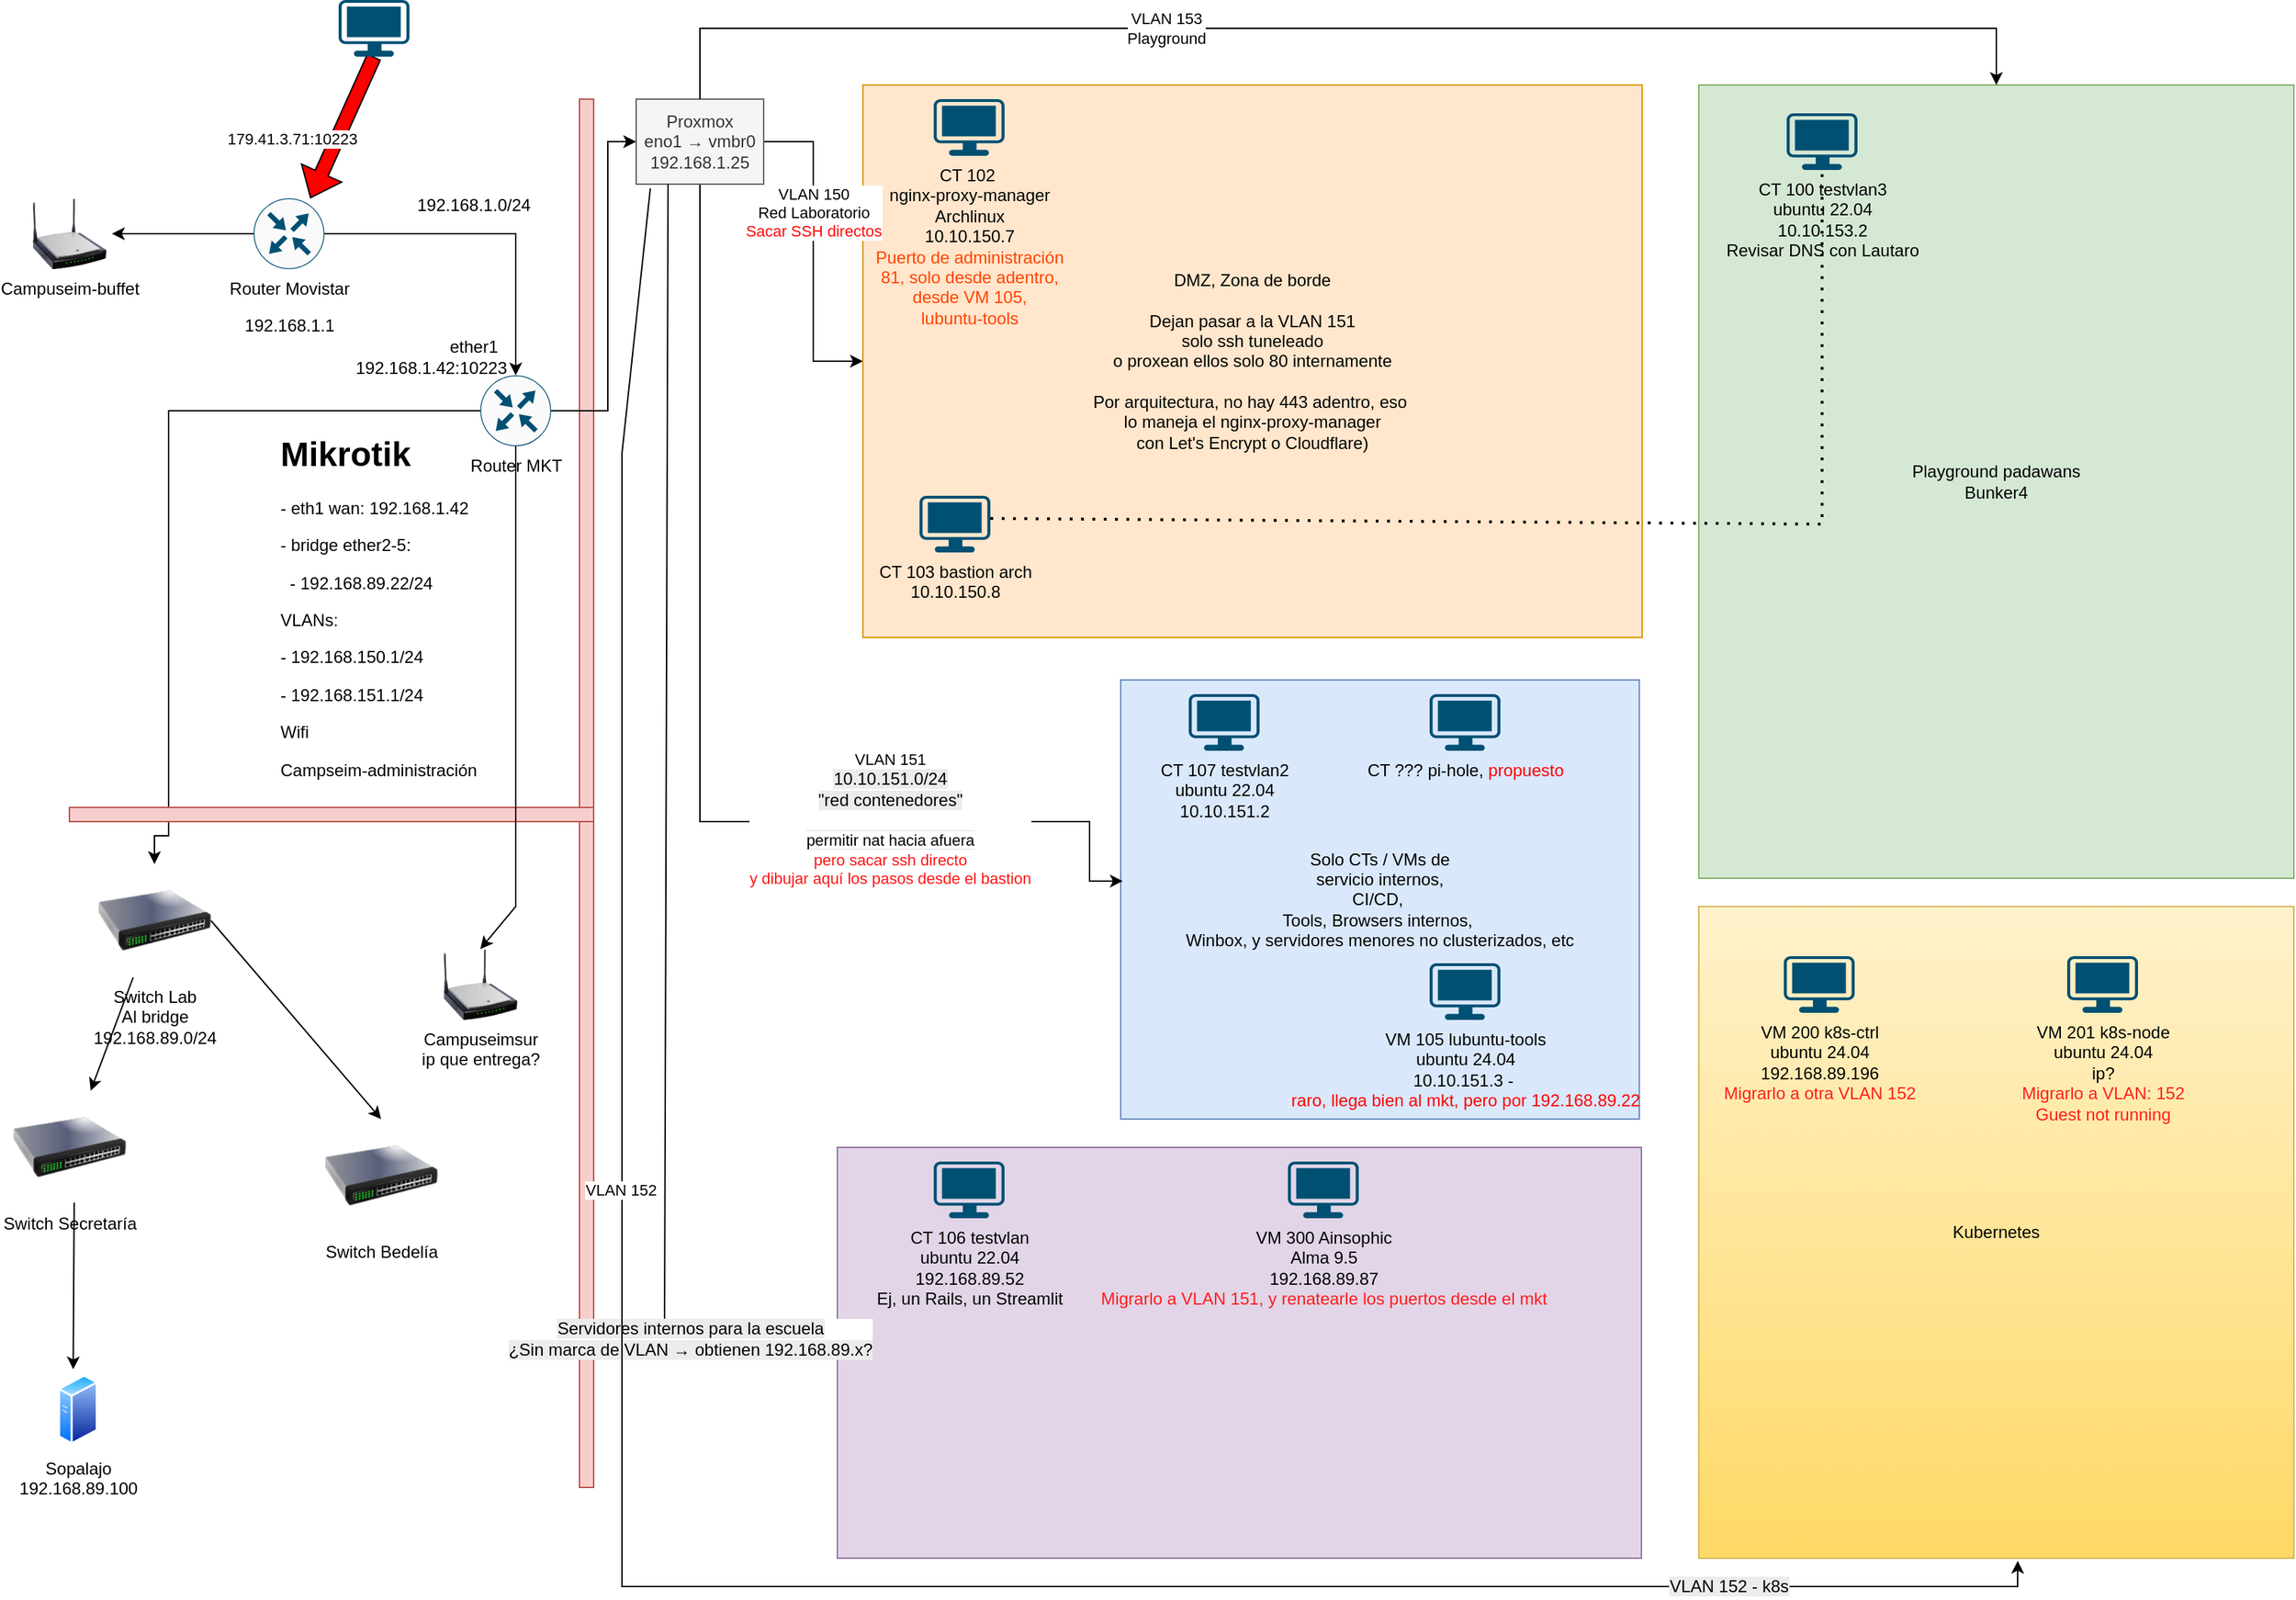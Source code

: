 <mxfile version="26.2.14">
  <diagram name="Página-1" id="JTSzyHEqCJwY1uf2J2Gt">
    <mxGraphModel dx="4144" dy="1255" grid="1" gridSize="10" guides="1" tooltips="1" connect="1" arrows="1" fold="1" page="1" pageScale="1" pageWidth="827" pageHeight="1169" math="0" shadow="0">
      <root>
        <mxCell id="0" />
        <mxCell id="1" parent="0" />
        <mxCell id="2PcU3GDxiOa5zPf2A5ZC-4" value="Kubernetes" style="rounded=0;whiteSpace=wrap;html=1;fillColor=#fff2cc;strokeColor=#d6b656;gradientColor=#ffd966;" parent="1" vertex="1">
          <mxGeometry x="400" y="680" width="420" height="460" as="geometry" />
        </mxCell>
        <mxCell id="2PcU3GDxiOa5zPf2A5ZC-1" value="Playground padawans&lt;div&gt;Bunker4&lt;/div&gt;" style="rounded=0;whiteSpace=wrap;html=1;fillColor=#d5e8d4;strokeColor=#82b366;" parent="1" vertex="1">
          <mxGeometry x="400" y="100" width="420" height="560" as="geometry" />
        </mxCell>
        <mxCell id="cOpwre1l_TY29OTWhIVw-12" value="" style="rounded=0;whiteSpace=wrap;html=1;fillColor=#f8cecc;strokeColor=#b85450;" parent="1" vertex="1">
          <mxGeometry x="-390" y="110" width="10" height="980" as="geometry" />
        </mxCell>
        <mxCell id="pRibz36Krdpza1N9PtJQ-51" value="Solo CTs / VMs de&lt;div&gt;servicio internos,&lt;/div&gt;&lt;div&gt;CI/CD,&amp;nbsp;&lt;/div&gt;&lt;div&gt;Tools, Browsers internos,&amp;nbsp;&lt;/div&gt;&lt;div&gt;Winbox, y servidores menores no clusterizados, etc&lt;/div&gt;" style="rounded=0;whiteSpace=wrap;html=1;fillColor=#dae8fc;strokeColor=#6c8ebf;" parent="1" vertex="1">
          <mxGeometry x="-8" y="520" width="366" height="310" as="geometry" />
        </mxCell>
        <mxCell id="pRibz36Krdpza1N9PtJQ-52" value="DMZ, Zona de borde&lt;div&gt;&lt;br&gt;&lt;/div&gt;&lt;div&gt;Dejan pasar a la VLAN 151&lt;/div&gt;&lt;div&gt;solo ssh tuneleado&lt;/div&gt;&lt;div&gt;o proxean ellos solo 80 internamente&lt;/div&gt;&lt;div&gt;&lt;br&gt;&lt;/div&gt;&lt;div&gt;Por arquitectura, no hay 443 adentro, eso&amp;nbsp;&lt;/div&gt;&lt;div&gt;lo maneja el nginx-proxy-manager&lt;/div&gt;&lt;div&gt;con Let&#39;s Encrypt o Cloudflare)&lt;/div&gt;" style="rounded=0;whiteSpace=wrap;html=1;fillColor=#ffe6cc;strokeColor=#d79b00;" parent="1" vertex="1">
          <mxGeometry x="-190" y="100" width="550" height="390" as="geometry" />
        </mxCell>
        <mxCell id="pRibz36Krdpza1N9PtJQ-53" value="CT 103 bastion arch&lt;div&gt;10.10.150.8&lt;/div&gt;" style="points=[[0.03,0.03,0],[0.5,0,0],[0.97,0.03,0],[1,0.4,0],[0.97,0.745,0],[0.5,1,0],[0.03,0.745,0],[0,0.4,0]];verticalLabelPosition=bottom;sketch=0;html=1;verticalAlign=top;aspect=fixed;align=center;pointerEvents=1;shape=mxgraph.cisco19.workstation;fillColor=#005073;strokeColor=none;" parent="1" vertex="1">
          <mxGeometry x="-150" y="390" width="50" height="40" as="geometry" />
        </mxCell>
        <mxCell id="pRibz36Krdpza1N9PtJQ-54" value="Router MKT" style="sketch=0;points=[[0.5,0,0],[1,0.5,0],[0.5,1,0],[0,0.5,0],[0.145,0.145,0],[0.856,0.145,0],[0.855,0.856,0],[0.145,0.855,0]];verticalLabelPosition=bottom;html=1;verticalAlign=top;aspect=fixed;align=center;pointerEvents=1;shape=mxgraph.cisco19.rect;prIcon=router;fillColor=#FAFAFA;strokeColor=#005073;" parent="1" vertex="1">
          <mxGeometry x="-460" y="305" width="50" height="50" as="geometry" />
        </mxCell>
        <mxCell id="pRibz36Krdpza1N9PtJQ-56" value="CT 100 testvlan3&lt;div&gt;ubuntu 22.04&lt;div&gt;10.10.153.2&lt;/div&gt;&lt;/div&gt;&lt;div&gt;Revisar DNS con Lautaro&lt;/div&gt;" style="points=[[0.03,0.03,0],[0.5,0,0],[0.97,0.03,0],[1,0.4,0],[0.97,0.745,0],[0.5,1,0],[0.03,0.745,0],[0,0.4,0]];verticalLabelPosition=bottom;sketch=0;html=1;verticalAlign=top;aspect=fixed;align=center;pointerEvents=1;shape=mxgraph.cisco19.workstation;fillColor=#005073;strokeColor=none;" parent="1" vertex="1">
          <mxGeometry x="462" y="120" width="50" height="40" as="geometry" />
        </mxCell>
        <mxCell id="pRibz36Krdpza1N9PtJQ-58" style="edgeStyle=orthogonalEdgeStyle;rounded=0;orthogonalLoop=1;jettySize=auto;html=1;entryX=0;entryY=0.5;entryDx=0;entryDy=0;" parent="1" source="cOpwre1l_TY29OTWhIVw-14" target="pRibz36Krdpza1N9PtJQ-52" edge="1">
          <mxGeometry relative="1" as="geometry">
            <mxPoint x="-369" y="330" as="sourcePoint" />
            <mxPoint x="-230" y="360" as="targetPoint" />
          </mxGeometry>
        </mxCell>
        <mxCell id="cOpwre1l_TY29OTWhIVw-16" value="VLAN 150&lt;br&gt;Red Laboratorio&lt;br&gt;&lt;font style=&quot;color: rgb(255, 6, 6);&quot;&gt;Sacar SSH directos&lt;/font&gt;" style="edgeLabel;html=1;align=center;verticalAlign=middle;resizable=0;points=[];" parent="pRibz36Krdpza1N9PtJQ-58" vertex="1" connectable="0">
          <mxGeometry x="-0.247" relative="1" as="geometry">
            <mxPoint as="offset" />
          </mxGeometry>
        </mxCell>
        <mxCell id="pRibz36Krdpza1N9PtJQ-60" style="edgeStyle=orthogonalEdgeStyle;rounded=0;orthogonalLoop=1;jettySize=auto;html=1;exitX=0.5;exitY=1;exitDx=0;exitDy=0;entryX=0.004;entryY=0.458;entryDx=0;entryDy=0;entryPerimeter=0;" parent="1" source="cOpwre1l_TY29OTWhIVw-14" target="pRibz36Krdpza1N9PtJQ-51" edge="1">
          <mxGeometry relative="1" as="geometry">
            <Array as="points">
              <mxPoint x="-305" y="620" />
              <mxPoint x="-30" y="620" />
              <mxPoint x="-30" y="662" />
            </Array>
            <mxPoint x="-320" y="180" as="sourcePoint" />
            <mxPoint x="67.5" y="616" as="targetPoint" />
          </mxGeometry>
        </mxCell>
        <mxCell id="pRibz36Krdpza1N9PtJQ-61" value="VLAN 151&lt;div&gt;&lt;span style=&quot;font-size: 12px; background-color: rgb(236, 236, 236);&quot;&gt;10.10.151.0/24&lt;br&gt;&quot;&lt;/span&gt;&lt;span style=&quot;background-color: rgb(236, 236, 236); font-size: 12px; color: light-dark(rgb(0, 0, 0), rgb(255, 255, 255));&quot;&gt;red contenedores&quot;&lt;/span&gt;&lt;/div&gt;&lt;div&gt;&lt;span style=&quot;font-size: 12px; background-color: rgb(236, 236, 236);&quot;&gt;&lt;br&gt;&lt;/span&gt;&lt;/div&gt;&lt;div&gt;&lt;span style=&quot;font-size: 12px; background-color: rgb(236, 236, 236);&quot;&gt;&lt;span style=&quot;font-size: 11px; background-color: rgb(255, 255, 255);&quot;&gt;permitir nat hacia afuera&lt;/span&gt;&lt;div style=&quot;font-size: 11px;&quot;&gt;&lt;font style=&quot;color: rgb(255, 19, 19);&quot;&gt;pero sacar ssh directo&lt;/font&gt;&lt;/div&gt;&lt;div style=&quot;font-size: 11px;&quot;&gt;&lt;font style=&quot;color: rgb(255, 19, 19);&quot;&gt;y dibujar aquí los pasos desde el bastion&lt;/font&gt;&lt;/div&gt;&lt;/span&gt;&lt;/div&gt;" style="edgeLabel;html=1;align=center;verticalAlign=middle;resizable=0;points=[];" parent="pRibz36Krdpza1N9PtJQ-60" vertex="1" connectable="0">
          <mxGeometry x="0.477" y="2" relative="1" as="geometry">
            <mxPoint as="offset" />
          </mxGeometry>
        </mxCell>
        <mxCell id="pRibz36Krdpza1N9PtJQ-73" style="edgeStyle=orthogonalEdgeStyle;rounded=0;orthogonalLoop=1;jettySize=auto;html=1;exitX=0;exitY=0.5;exitDx=0;exitDy=0;exitPerimeter=0;entryX=0.5;entryY=0;entryDx=0;entryDy=0;" parent="1" source="pRibz36Krdpza1N9PtJQ-54" target="U1CDGiFiFmAiaz6NKcIj-10" edge="1">
          <mxGeometry relative="1" as="geometry">
            <mxPoint x="-640" y="635.359" as="targetPoint" />
            <Array as="points">
              <mxPoint x="-680" y="330" />
              <mxPoint x="-680" y="630" />
              <mxPoint x="-690" y="630" />
            </Array>
          </mxGeometry>
        </mxCell>
        <mxCell id="pRibz36Krdpza1N9PtJQ-81" style="edgeStyle=orthogonalEdgeStyle;rounded=0;orthogonalLoop=1;jettySize=auto;html=1;exitX=1;exitY=0.5;exitDx=0;exitDy=0;exitPerimeter=0;" parent="1" source="pRibz36Krdpza1N9PtJQ-80" target="pRibz36Krdpza1N9PtJQ-54" edge="1">
          <mxGeometry relative="1" as="geometry" />
        </mxCell>
        <mxCell id="pRibz36Krdpza1N9PtJQ-80" value="Router Movistar" style="sketch=0;points=[[0.5,0,0],[1,0.5,0],[0.5,1,0],[0,0.5,0],[0.145,0.145,0],[0.856,0.145,0],[0.855,0.856,0],[0.145,0.855,0]];verticalLabelPosition=bottom;html=1;verticalAlign=top;aspect=fixed;align=center;pointerEvents=1;shape=mxgraph.cisco19.rect;prIcon=router;fillColor=#FAFAFA;strokeColor=#005073;" parent="1" vertex="1">
          <mxGeometry x="-620" y="180" width="50" height="50" as="geometry" />
        </mxCell>
        <mxCell id="pRibz36Krdpza1N9PtJQ-83" value="" style="shape=flexArrow;endArrow=classic;html=1;rounded=0;entryX=0.742;entryY=-0.065;entryDx=0;entryDy=0;entryPerimeter=0;fillColor=#FF0000;exitX=0.5;exitY=1;exitDx=0;exitDy=0;exitPerimeter=0;" parent="1" source="pRibz36Krdpza1N9PtJQ-86" edge="1">
          <mxGeometry width="50" height="50" relative="1" as="geometry">
            <mxPoint x="-557.1" y="73.25" as="sourcePoint" />
            <mxPoint x="-580.0" y="180.0" as="targetPoint" />
          </mxGeometry>
        </mxCell>
        <mxCell id="pRibz36Krdpza1N9PtJQ-84" value="179.41.3.71:10223" style="edgeLabel;html=1;align=center;verticalAlign=middle;resizable=0;points=[];" parent="pRibz36Krdpza1N9PtJQ-83" vertex="1" connectable="0">
          <mxGeometry x="0.708" y="-5" relative="1" as="geometry">
            <mxPoint x="-15" y="-25" as="offset" />
          </mxGeometry>
        </mxCell>
        <mxCell id="pRibz36Krdpza1N9PtJQ-86" value="" style="points=[[0.03,0.03,0],[0.5,0,0],[0.97,0.03,0],[1,0.4,0],[0.97,0.745,0],[0.5,1,0],[0.03,0.745,0],[0,0.4,0]];verticalLabelPosition=bottom;sketch=0;html=1;verticalAlign=top;aspect=fixed;align=center;pointerEvents=1;shape=mxgraph.cisco19.workstation;fillColor=#005073;strokeColor=none;" parent="1" vertex="1">
          <mxGeometry x="-560" y="40" width="50" height="40" as="geometry" />
        </mxCell>
        <mxCell id="pRibz36Krdpza1N9PtJQ-88" value="192.168.1.0/24" style="text;html=1;align=center;verticalAlign=middle;resizable=0;points=[];autosize=1;strokeColor=none;fillColor=none;" parent="1" vertex="1">
          <mxGeometry x="-515" y="170" width="100" height="30" as="geometry" />
        </mxCell>
        <mxCell id="pRibz36Krdpza1N9PtJQ-89" value="192.168.1.42:10223" style="text;html=1;align=center;verticalAlign=middle;resizable=0;points=[];autosize=1;strokeColor=none;fillColor=none;" parent="1" vertex="1">
          <mxGeometry x="-560" y="285" width="130" height="30" as="geometry" />
        </mxCell>
        <mxCell id="pRibz36Krdpza1N9PtJQ-90" value="ether1" style="text;html=1;align=center;verticalAlign=middle;resizable=0;points=[];autosize=1;strokeColor=none;fillColor=none;" parent="1" vertex="1">
          <mxGeometry x="-495" y="270" width="60" height="30" as="geometry" />
        </mxCell>
        <mxCell id="pRibz36Krdpza1N9PtJQ-91" value="192.168.1.1" style="text;html=1;align=center;verticalAlign=middle;resizable=0;points=[];autosize=1;strokeColor=none;fillColor=none;" parent="1" vertex="1">
          <mxGeometry x="-640" y="255" width="90" height="30" as="geometry" />
        </mxCell>
        <mxCell id="pRibz36Krdpza1N9PtJQ-100" value="CT 102&amp;nbsp;&lt;div&gt;nginx-proxy-manager&lt;/div&gt;&lt;div&gt;Archlinux&lt;div&gt;10.10.150.7&lt;/div&gt;&lt;/div&gt;&lt;div&gt;&lt;font style=&quot;color: rgb(255, 67, 0);&quot;&gt;Puerto de administración&lt;/font&gt;&lt;/div&gt;&lt;div&gt;&lt;font style=&quot;color: rgb(255, 67, 0);&quot;&gt;81, solo desde adentro,&lt;/font&gt;&lt;/div&gt;&lt;div&gt;&lt;font style=&quot;color: rgb(255, 67, 0);&quot;&gt;desde VM 105,&lt;/font&gt;&lt;/div&gt;&lt;div&gt;&lt;font style=&quot;color: rgb(255, 67, 0);&quot;&gt;lubuntu-tools&lt;/font&gt;&lt;/div&gt;" style="points=[[0.03,0.03,0],[0.5,0,0],[0.97,0.03,0],[1,0.4,0],[0.97,0.745,0],[0.5,1,0],[0.03,0.745,0],[0,0.4,0]];verticalLabelPosition=bottom;sketch=0;html=1;verticalAlign=top;aspect=fixed;align=center;pointerEvents=1;shape=mxgraph.cisco19.workstation;fillColor=#005073;strokeColor=none;" parent="1" vertex="1">
          <mxGeometry x="-140" y="110" width="50" height="40" as="geometry" />
        </mxCell>
        <mxCell id="cOpwre1l_TY29OTWhIVw-5" value="" style="rounded=0;whiteSpace=wrap;html=1;fillColor=#e1d5e7;strokeColor=#9673a6;" parent="1" vertex="1">
          <mxGeometry x="-208" y="850" width="567.5" height="290" as="geometry" />
        </mxCell>
        <mxCell id="cOpwre1l_TY29OTWhIVw-6" value="CT 106 testvlan&lt;div&gt;ubuntu 22.04&lt;div&gt;192.168.89.52&lt;/div&gt;&lt;/div&gt;&lt;div&gt;Ej, un Rails, un Streamlit&lt;/div&gt;" style="points=[[0.03,0.03,0],[0.5,0,0],[0.97,0.03,0],[1,0.4,0],[0.97,0.745,0],[0.5,1,0],[0.03,0.745,0],[0,0.4,0]];verticalLabelPosition=bottom;sketch=0;html=1;verticalAlign=top;aspect=fixed;align=center;pointerEvents=1;shape=mxgraph.cisco19.workstation;fillColor=#005073;strokeColor=none;" parent="1" vertex="1">
          <mxGeometry x="-140" y="860" width="50" height="40" as="geometry" />
        </mxCell>
        <mxCell id="cOpwre1l_TY29OTWhIVw-14" value="Proxmox&lt;div&gt;eno1 → vmbr0 192.168.1.25&lt;/div&gt;" style="text;html=1;align=center;verticalAlign=middle;whiteSpace=wrap;rounded=0;fillColor=#f5f5f5;fontColor=#333333;strokeColor=#666666;" parent="1" vertex="1">
          <mxGeometry x="-350" y="110" width="90" height="60" as="geometry" />
        </mxCell>
        <mxCell id="cOpwre1l_TY29OTWhIVw-15" style="edgeStyle=orthogonalEdgeStyle;rounded=0;orthogonalLoop=1;jettySize=auto;html=1;exitX=1;exitY=0.5;exitDx=0;exitDy=0;exitPerimeter=0;entryX=0;entryY=0.5;entryDx=0;entryDy=0;" parent="1" source="pRibz36Krdpza1N9PtJQ-54" target="cOpwre1l_TY29OTWhIVw-14" edge="1">
          <mxGeometry relative="1" as="geometry">
            <mxPoint x="-370" y="330" as="sourcePoint" />
            <mxPoint x="-385" y="315" as="targetPoint" />
            <Array as="points">
              <mxPoint x="-370" y="330" />
              <mxPoint x="-370" y="140" />
            </Array>
          </mxGeometry>
        </mxCell>
        <mxCell id="cOpwre1l_TY29OTWhIVw-17" value="" style="endArrow=classic;html=1;rounded=0;exitX=0.25;exitY=1;exitDx=0;exitDy=0;entryX=0.001;entryY=0.467;entryDx=0;entryDy=0;entryPerimeter=0;" parent="1" source="cOpwre1l_TY29OTWhIVw-14" target="cOpwre1l_TY29OTWhIVw-5" edge="1">
          <mxGeometry width="50" height="50" relative="1" as="geometry">
            <mxPoint x="-200" y="670" as="sourcePoint" />
            <mxPoint x="-150" y="620" as="targetPoint" />
            <Array as="points">
              <mxPoint x="-330" y="985" />
            </Array>
          </mxGeometry>
        </mxCell>
        <mxCell id="cOpwre1l_TY29OTWhIVw-18" value="&lt;span style=&quot;font-size: 12px; text-wrap-mode: wrap; background-color: rgb(236, 236, 236);&quot;&gt;Servidores internos para la escuela&lt;/span&gt;&lt;div style=&quot;font-size: 12px; text-wrap-mode: wrap; background-color: rgb(236, 236, 236);&quot;&gt;¿Sin marca de VLAN → obtienen 192.168.89.x?&lt;/div&gt;" style="edgeLabel;html=1;align=center;verticalAlign=middle;resizable=0;points=[];" parent="cOpwre1l_TY29OTWhIVw-17" vertex="1" connectable="0">
          <mxGeometry x="0.777" relative="1" as="geometry">
            <mxPoint as="offset" />
          </mxGeometry>
        </mxCell>
        <mxCell id="cOpwre1l_TY29OTWhIVw-19" value="CT 107 testvlan2&lt;div&gt;ubuntu 22.04&lt;div&gt;10.10.151.2&lt;/div&gt;&lt;/div&gt;" style="points=[[0.03,0.03,0],[0.5,0,0],[0.97,0.03,0],[1,0.4,0],[0.97,0.745,0],[0.5,1,0],[0.03,0.745,0],[0,0.4,0]];verticalLabelPosition=bottom;sketch=0;html=1;verticalAlign=top;aspect=fixed;align=center;pointerEvents=1;shape=mxgraph.cisco19.workstation;fillColor=#005073;strokeColor=none;" parent="1" vertex="1">
          <mxGeometry x="40" y="530" width="50" height="40" as="geometry" />
        </mxCell>
        <mxCell id="cOpwre1l_TY29OTWhIVw-20" value="VM 105 lubuntu-tools&lt;div&gt;ubuntu 24.04&lt;/div&gt;&lt;div&gt;10.10.151.3 -&amp;nbsp;&lt;/div&gt;&lt;div&gt;&lt;font style=&quot;color: rgb(255, 0, 0);&quot;&gt;raro,&lt;span style=&quot;background-color: transparent;&quot;&gt;&amp;nbsp;llega bien al mkt, pero por 192.168.89.22&lt;/span&gt;&lt;/font&gt;&lt;/div&gt;" style="points=[[0.03,0.03,0],[0.5,0,0],[0.97,0.03,0],[1,0.4,0],[0.97,0.745,0],[0.5,1,0],[0.03,0.745,0],[0,0.4,0]];verticalLabelPosition=bottom;sketch=0;html=1;verticalAlign=top;aspect=fixed;align=center;pointerEvents=1;shape=mxgraph.cisco19.workstation;fillColor=#005073;strokeColor=none;" parent="1" vertex="1">
          <mxGeometry x="210" y="720" width="50" height="40" as="geometry" />
        </mxCell>
        <mxCell id="cOpwre1l_TY29OTWhIVw-22" value="" style="rounded=0;whiteSpace=wrap;html=1;fillColor=#f8cecc;strokeColor=#b85450;" parent="1" vertex="1">
          <mxGeometry x="-750" y="610" width="370" height="10" as="geometry" />
        </mxCell>
        <mxCell id="cOpwre1l_TY29OTWhIVw-25" value="VM 300 Ainsophic&lt;div&gt;Alma 9.5&lt;div&gt;192.168.89.87&lt;/div&gt;&lt;/div&gt;&lt;div&gt;&lt;font style=&quot;color: rgb(255, 29, 29);&quot;&gt;Migrarlo a VLAN 151, y renatearle los puertos desde el mkt&lt;/font&gt;&lt;/div&gt;" style="points=[[0.03,0.03,0],[0.5,0,0],[0.97,0.03,0],[1,0.4,0],[0.97,0.745,0],[0.5,1,0],[0.03,0.745,0],[0,0.4,0]];verticalLabelPosition=bottom;sketch=0;html=1;verticalAlign=top;aspect=fixed;align=center;pointerEvents=1;shape=mxgraph.cisco19.workstation;fillColor=#005073;strokeColor=none;" parent="1" vertex="1">
          <mxGeometry x="110" y="860" width="50" height="40" as="geometry" />
        </mxCell>
        <mxCell id="cOpwre1l_TY29OTWhIVw-26" value="VM 200 k8s-ctrl&lt;div&gt;ubuntu 24.04&lt;div&gt;192.168.89.196&lt;/div&gt;&lt;/div&gt;&lt;div&gt;&lt;font style=&quot;color: rgb(255, 29, 29);&quot;&gt;Migrarlo a otra VLAN 152&lt;/font&gt;&lt;/div&gt;" style="points=[[0.03,0.03,0],[0.5,0,0],[0.97,0.03,0],[1,0.4,0],[0.97,0.745,0],[0.5,1,0],[0.03,0.745,0],[0,0.4,0]];verticalLabelPosition=bottom;sketch=0;html=1;verticalAlign=top;aspect=fixed;align=center;pointerEvents=1;shape=mxgraph.cisco19.workstation;fillColor=#005073;strokeColor=none;" parent="1" vertex="1">
          <mxGeometry x="460" y="715" width="50" height="40" as="geometry" />
        </mxCell>
        <mxCell id="cOpwre1l_TY29OTWhIVw-27" value="VM 201 k8s-node&lt;div&gt;ubuntu 24.04&lt;div&gt;ip?&lt;/div&gt;&lt;/div&gt;&lt;div&gt;&lt;font style=&quot;color: rgb(255, 29, 29);&quot;&gt;Migrarlo a VLAN: 152&lt;/font&gt;&lt;/div&gt;&lt;div&gt;&lt;font style=&quot;color: rgb(255, 29, 29);&quot;&gt;Guest not running&lt;/font&gt;&lt;/div&gt;" style="points=[[0.03,0.03,0],[0.5,0,0],[0.97,0.03,0],[1,0.4,0],[0.97,0.745,0],[0.5,1,0],[0.03,0.745,0],[0,0.4,0]];verticalLabelPosition=bottom;sketch=0;html=1;verticalAlign=top;aspect=fixed;align=center;pointerEvents=1;shape=mxgraph.cisco19.workstation;fillColor=#005073;strokeColor=none;" parent="1" vertex="1">
          <mxGeometry x="660" y="715" width="50" height="40" as="geometry" />
        </mxCell>
        <mxCell id="U1CDGiFiFmAiaz6NKcIj-2" value="&lt;h1 style=&quot;margin-top: 0px;&quot;&gt;Mikrotik&lt;/h1&gt;&lt;p&gt;- eth1 wan: 192.168.1.42&lt;/p&gt;&lt;p&gt;- bridge ether2-5:&lt;/p&gt;&lt;p&gt;&amp;nbsp; - 192.168.89.22/24&lt;/p&gt;&lt;p&gt;VLANs:&amp;nbsp;&lt;/p&gt;&lt;p&gt;- 192.168.150.1/24&lt;/p&gt;&lt;p&gt;- 192.168.151.1/24&lt;/p&gt;&lt;p&gt;Wifi&lt;/p&gt;&lt;p&gt;Campseim-administración&lt;/p&gt;" style="text;html=1;whiteSpace=wrap;overflow=hidden;rounded=0;" parent="1" vertex="1">
          <mxGeometry x="-603" y="340" width="190" height="260" as="geometry" />
        </mxCell>
        <mxCell id="U1CDGiFiFmAiaz6NKcIj-4" value="" style="endArrow=classic;html=1;rounded=0;exitX=0.5;exitY=1;exitDx=0;exitDy=0;exitPerimeter=0;entryX=0.5;entryY=0;entryDx=0;entryDy=0;" parent="1" source="pRibz36Krdpza1N9PtJQ-54" target="U1CDGiFiFmAiaz6NKcIj-7" edge="1">
          <mxGeometry width="50" height="50" relative="1" as="geometry">
            <mxPoint x="-450" y="730" as="sourcePoint" />
            <mxPoint x="-470" y="690" as="targetPoint" />
            <Array as="points">
              <mxPoint x="-435" y="680" />
            </Array>
          </mxGeometry>
        </mxCell>
        <mxCell id="U1CDGiFiFmAiaz6NKcIj-7" value="Campuseimsur&lt;div&gt;ip que entrega?&lt;/div&gt;" style="image;html=1;image=img/lib/clip_art/networking/Wireless_Router_N_128x128.png" parent="1" vertex="1">
          <mxGeometry x="-490" y="710" width="60" height="50" as="geometry" />
        </mxCell>
        <mxCell id="U1CDGiFiFmAiaz6NKcIj-8" value="Campuseim-buffet" style="image;html=1;image=img/lib/clip_art/networking/Wireless_Router_N_128x128.png" parent="1" vertex="1">
          <mxGeometry x="-780" y="180" width="60" height="50" as="geometry" />
        </mxCell>
        <mxCell id="U1CDGiFiFmAiaz6NKcIj-9" value="" style="endArrow=classic;html=1;rounded=0;exitX=0;exitY=0.5;exitDx=0;exitDy=0;exitPerimeter=0;entryX=1;entryY=0.5;entryDx=0;entryDy=0;" parent="1" source="pRibz36Krdpza1N9PtJQ-80" target="U1CDGiFiFmAiaz6NKcIj-8" edge="1">
          <mxGeometry width="50" height="50" relative="1" as="geometry">
            <mxPoint x="-700" y="330" as="sourcePoint" />
            <mxPoint x="-650" y="280" as="targetPoint" />
          </mxGeometry>
        </mxCell>
        <mxCell id="U1CDGiFiFmAiaz6NKcIj-10" value="Switch Lab&lt;div&gt;Al bridge&lt;/div&gt;&lt;div&gt;192.168.89.0/24&lt;/div&gt;" style="image;html=1;image=img/lib/clip_art/networking/Switch_128x128.png" parent="1" vertex="1">
          <mxGeometry x="-730" y="650" width="80" height="80" as="geometry" />
        </mxCell>
        <mxCell id="U1CDGiFiFmAiaz6NKcIj-13" value="Sopalajo&lt;div&gt;&lt;font style=&quot;color: rgb(0, 0, 0);&quot;&gt;192.168.89.100&lt;/font&gt;&lt;/div&gt;" style="image;aspect=fixed;perimeter=ellipsePerimeter;html=1;align=center;shadow=0;dashed=0;spacingTop=3;image=img/lib/active_directory/generic_server.svg;" parent="1" vertex="1">
          <mxGeometry x="-758" y="1010" width="28.0" height="50" as="geometry" />
        </mxCell>
        <mxCell id="U1CDGiFiFmAiaz6NKcIj-14" value="Switch Secretaría" style="image;html=1;image=img/lib/clip_art/networking/Switch_128x128.png" parent="1" vertex="1">
          <mxGeometry x="-790" y="810" width="80" height="80" as="geometry" />
        </mxCell>
        <mxCell id="U1CDGiFiFmAiaz6NKcIj-16" value="" style="endArrow=classic;html=1;rounded=0;" parent="1" source="U1CDGiFiFmAiaz6NKcIj-10" target="U1CDGiFiFmAiaz6NKcIj-14" edge="1">
          <mxGeometry width="50" height="50" relative="1" as="geometry">
            <mxPoint x="230" y="530" as="sourcePoint" />
            <mxPoint x="-630" y="790" as="targetPoint" />
          </mxGeometry>
        </mxCell>
        <mxCell id="U1CDGiFiFmAiaz6NKcIj-19" value="" style="endArrow=classic;html=1;rounded=0;exitX=0.542;exitY=0.988;exitDx=0;exitDy=0;exitPerimeter=0;entryX=0.381;entryY=-0.067;entryDx=0;entryDy=0;entryPerimeter=0;" parent="1" source="U1CDGiFiFmAiaz6NKcIj-14" target="U1CDGiFiFmAiaz6NKcIj-13" edge="1">
          <mxGeometry width="50" height="50" relative="1" as="geometry">
            <mxPoint x="-680" y="740" as="sourcePoint" />
            <mxPoint x="-680" y="820" as="targetPoint" />
          </mxGeometry>
        </mxCell>
        <mxCell id="U1CDGiFiFmAiaz6NKcIj-20" value="Switch Bedelía" style="image;html=1;image=img/lib/clip_art/networking/Switch_128x128.png" parent="1" vertex="1">
          <mxGeometry x="-570" y="830" width="80" height="80" as="geometry" />
        </mxCell>
        <mxCell id="U1CDGiFiFmAiaz6NKcIj-21" value="" style="endArrow=classic;html=1;rounded=0;exitX=1;exitY=0.5;exitDx=0;exitDy=0;entryX=0.5;entryY=0;entryDx=0;entryDy=0;" parent="1" source="U1CDGiFiFmAiaz6NKcIj-10" target="U1CDGiFiFmAiaz6NKcIj-20" edge="1">
          <mxGeometry width="50" height="50" relative="1" as="geometry">
            <mxPoint x="-590" y="800" as="sourcePoint" />
            <mxPoint x="-540" y="750" as="targetPoint" />
          </mxGeometry>
        </mxCell>
        <mxCell id="f1vZXrpiklLHV_rhEHN4-1" value="CT ??? p&lt;span style=&quot;background-color: transparent; color: light-dark(rgb(0, 0, 0), rgb(255, 255, 255));&quot;&gt;i-hole, &lt;/span&gt;&lt;span style=&quot;background-color: transparent;&quot;&gt;&lt;font style=&quot;color: light-dark(rgb(255, 0, 0), rgb(255, 255, 255));&quot;&gt;propuesto&lt;/font&gt;&lt;/span&gt;" style="points=[[0.03,0.03,0],[0.5,0,0],[0.97,0.03,0],[1,0.4,0],[0.97,0.745,0],[0.5,1,0],[0.03,0.745,0],[0,0.4,0]];verticalLabelPosition=bottom;sketch=0;html=1;verticalAlign=top;aspect=fixed;align=center;pointerEvents=1;shape=mxgraph.cisco19.workstation;fillColor=#005073;strokeColor=none;" parent="1" vertex="1">
          <mxGeometry x="210" y="530" width="50" height="40" as="geometry" />
        </mxCell>
        <mxCell id="2PcU3GDxiOa5zPf2A5ZC-2" style="edgeStyle=orthogonalEdgeStyle;rounded=0;orthogonalLoop=1;jettySize=auto;html=1;entryX=0.5;entryY=0;entryDx=0;entryDy=0;exitX=0.5;exitY=0;exitDx=0;exitDy=0;" parent="1" source="cOpwre1l_TY29OTWhIVw-14" target="2PcU3GDxiOa5zPf2A5ZC-1" edge="1">
          <mxGeometry relative="1" as="geometry">
            <mxPoint x="110" y="25" as="sourcePoint" />
            <mxPoint x="180" y="180" as="targetPoint" />
            <Array as="points">
              <mxPoint x="-305" y="60" />
              <mxPoint x="610" y="60" />
            </Array>
          </mxGeometry>
        </mxCell>
        <mxCell id="2PcU3GDxiOa5zPf2A5ZC-3" value="VLAN 153&lt;br&gt;Playground" style="edgeLabel;html=1;align=center;verticalAlign=middle;resizable=0;points=[];" parent="2PcU3GDxiOa5zPf2A5ZC-2" vertex="1" connectable="0">
          <mxGeometry x="-0.247" relative="1" as="geometry">
            <mxPoint as="offset" />
          </mxGeometry>
        </mxCell>
        <mxCell id="2PcU3GDxiOa5zPf2A5ZC-5" value="" style="endArrow=classic;html=1;rounded=0;entryX=0.536;entryY=1.004;entryDx=0;entryDy=0;entryPerimeter=0;" parent="1" target="2PcU3GDxiOa5zPf2A5ZC-4" edge="1">
          <mxGeometry width="50" height="50" relative="1" as="geometry">
            <mxPoint x="-340" y="173" as="sourcePoint" />
            <mxPoint x="-197" y="995" as="targetPoint" />
            <Array as="points">
              <mxPoint x="-360" y="360" />
              <mxPoint x="-360" y="1160" />
              <mxPoint x="625" y="1160" />
            </Array>
          </mxGeometry>
        </mxCell>
        <mxCell id="2PcU3GDxiOa5zPf2A5ZC-6" value="&lt;span style=&quot;font-size: 12px; text-wrap-mode: wrap; background-color: rgb(236, 236, 236);&quot;&gt;VLAN 152 - k8s&lt;/span&gt;" style="edgeLabel;html=1;align=center;verticalAlign=middle;resizable=0;points=[];" parent="2PcU3GDxiOa5zPf2A5ZC-5" vertex="1" connectable="0">
          <mxGeometry x="0.777" relative="1" as="geometry">
            <mxPoint as="offset" />
          </mxGeometry>
        </mxCell>
        <mxCell id="2PcU3GDxiOa5zPf2A5ZC-9" value="VLAN 152" style="edgeLabel;html=1;align=center;verticalAlign=middle;resizable=0;points=[];" parent="2PcU3GDxiOa5zPf2A5ZC-5" vertex="1" connectable="0">
          <mxGeometry x="-0.289" y="-1" relative="1" as="geometry">
            <mxPoint as="offset" />
          </mxGeometry>
        </mxCell>
        <mxCell id="2PcU3GDxiOa5zPf2A5ZC-8" value="" style="endArrow=none;dashed=1;html=1;dashPattern=1 3;strokeWidth=2;rounded=0;exitX=1;exitY=0.4;exitDx=0;exitDy=0;exitPerimeter=0;" parent="1" source="pRibz36Krdpza1N9PtJQ-53" target="pRibz36Krdpza1N9PtJQ-56" edge="1">
          <mxGeometry width="50" height="50" relative="1" as="geometry">
            <mxPoint x="-40" y="435" as="sourcePoint" />
            <mxPoint x="10" y="385" as="targetPoint" />
            <Array as="points">
              <mxPoint x="487" y="410" />
            </Array>
          </mxGeometry>
        </mxCell>
      </root>
    </mxGraphModel>
  </diagram>
</mxfile>
